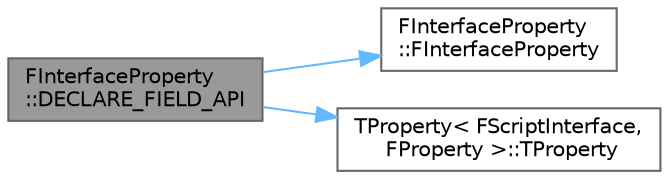 digraph "FInterfaceProperty::DECLARE_FIELD_API"
{
 // INTERACTIVE_SVG=YES
 // LATEX_PDF_SIZE
  bgcolor="transparent";
  edge [fontname=Helvetica,fontsize=10,labelfontname=Helvetica,labelfontsize=10];
  node [fontname=Helvetica,fontsize=10,shape=box,height=0.2,width=0.4];
  rankdir="LR";
  Node1 [id="Node000001",label="FInterfaceProperty\l::DECLARE_FIELD_API",height=0.2,width=0.4,color="gray40", fillcolor="grey60", style="filled", fontcolor="black",tooltip="The native interface class that this interface property refers to."];
  Node1 -> Node2 [id="edge1_Node000001_Node000002",color="steelblue1",style="solid",tooltip=" "];
  Node2 [id="Node000002",label="FInterfaceProperty\l::FInterfaceProperty",height=0.2,width=0.4,color="grey40", fillcolor="white", style="filled",URL="$d9/dd5/classFInterfaceProperty.html#afaca23f98a02ffa8b87d83120524b492",tooltip=" "];
  Node1 -> Node3 [id="edge2_Node000001_Node000003",color="steelblue1",style="solid",tooltip=" "];
  Node3 [id="Node000003",label="TProperty\< FScriptInterface,\l FProperty \>::TProperty",height=0.2,width=0.4,color="grey40", fillcolor="white", style="filled",URL="$d1/dc3/classTProperty.html#ad6ba9c6a39fb7a3de30c7fe76748479a",tooltip=" "];
}
